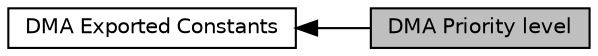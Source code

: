 digraph "DMA Priority level"
{
  edge [fontname="Helvetica",fontsize="10",labelfontname="Helvetica",labelfontsize="10"];
  node [fontname="Helvetica",fontsize="10",shape=box];
  rankdir=LR;
  Node2 [label="DMA Exported Constants",height=0.2,width=0.4,color="black", fillcolor="white", style="filled",URL="$group___d_m_a___exported___constants.html",tooltip="DMA Exported constants."];
  Node1 [label="DMA Priority level",height=0.2,width=0.4,color="black", fillcolor="grey75", style="filled", fontcolor="black",tooltip="DMA priority levels."];
  Node2->Node1 [shape=plaintext, dir="back", style="solid"];
}
